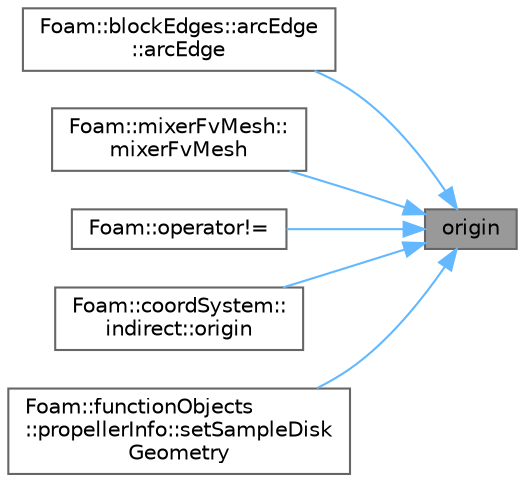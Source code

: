 digraph "origin"
{
 // LATEX_PDF_SIZE
  bgcolor="transparent";
  edge [fontname=Helvetica,fontsize=10,labelfontname=Helvetica,labelfontsize=10];
  node [fontname=Helvetica,fontsize=10,shape=box,height=0.2,width=0.4];
  rankdir="RL";
  Node1 [id="Node000001",label="origin",height=0.2,width=0.4,color="gray40", fillcolor="grey60", style="filled", fontcolor="black",tooltip=" "];
  Node1 -> Node2 [id="edge1_Node000001_Node000002",dir="back",color="steelblue1",style="solid",tooltip=" "];
  Node2 [id="Node000002",label="Foam::blockEdges::arcEdge\l::arcEdge",height=0.2,width=0.4,color="grey40", fillcolor="white", style="filled",URL="$classFoam_1_1blockEdges_1_1arcEdge.html#a9dcd9b59acf47bc16780295d2a74772a",tooltip=" "];
  Node1 -> Node3 [id="edge2_Node000001_Node000003",dir="back",color="steelblue1",style="solid",tooltip=" "];
  Node3 [id="Node000003",label="Foam::mixerFvMesh::\lmixerFvMesh",height=0.2,width=0.4,color="grey40", fillcolor="white", style="filled",URL="$classFoam_1_1mixerFvMesh.html#a99b092599135843371349f428fa32a5b",tooltip=" "];
  Node1 -> Node4 [id="edge3_Node000001_Node000004",dir="back",color="steelblue1",style="solid",tooltip=" "];
  Node4 [id="Node000004",label="Foam::operator!=",height=0.2,width=0.4,color="grey40", fillcolor="white", style="filled",URL="$namespaceFoam.html#a08fc8f9064c7c67ca1adceb53cd17766",tooltip=" "];
  Node1 -> Node5 [id="edge4_Node000001_Node000005",dir="back",color="steelblue1",style="solid",tooltip=" "];
  Node5 [id="Node000005",label="Foam::coordSystem::\lindirect::origin",height=0.2,width=0.4,color="grey40", fillcolor="white", style="filled",URL="$classFoam_1_1coordSystem_1_1indirect.html#a6fcf52e0661847627f690762e23fdc8e",tooltip=" "];
  Node1 -> Node6 [id="edge5_Node000001_Node000006",dir="back",color="steelblue1",style="solid",tooltip=" "];
  Node6 [id="Node000006",label="Foam::functionObjects\l::propellerInfo::setSampleDisk\lGeometry",height=0.2,width=0.4,color="grey40", fillcolor="white", style="filled",URL="$classFoam_1_1functionObjects_1_1propellerInfo.html#a9a11a3b70519675128b2fdc51f319aee",tooltip=" "];
}
